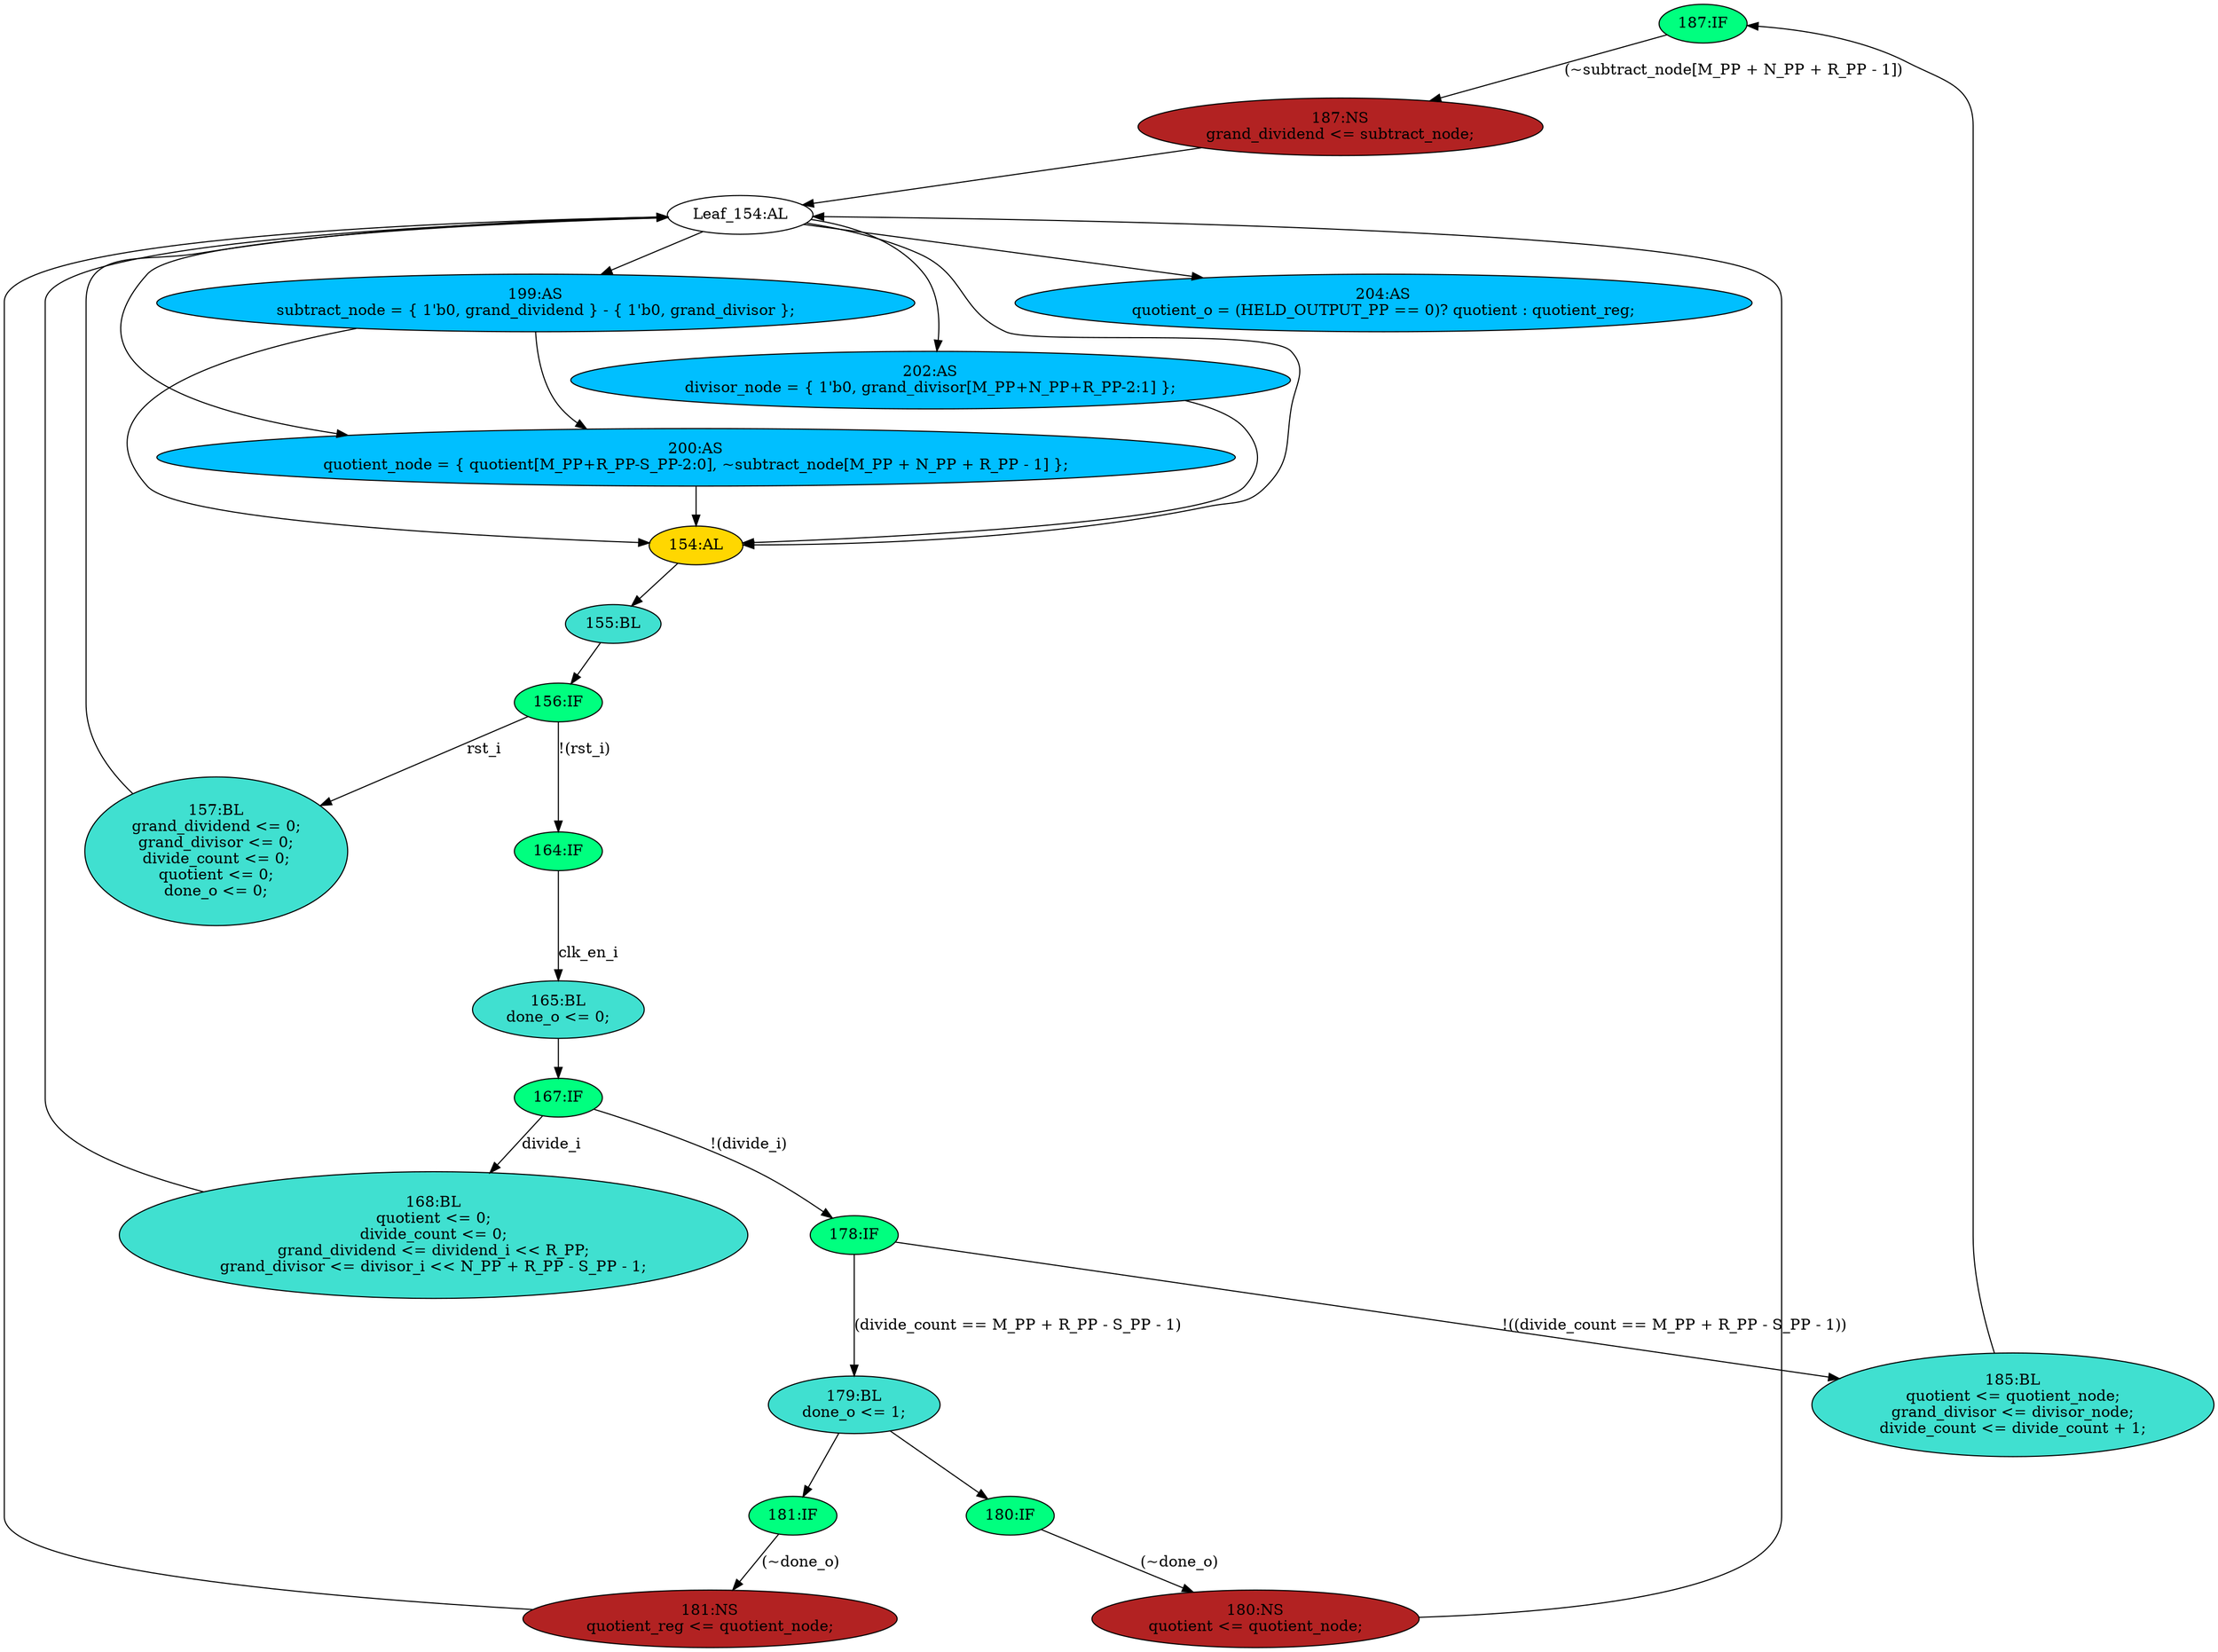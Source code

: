 strict digraph "compose( ,  )" {
	node [label="\N"];
	"187:IF"	 [ast="<pyverilog.vparser.ast.IfStatement object at 0x7f05895e8b10>",
		fillcolor=springgreen,
		label="187:IF",
		statements="[]",
		style=filled,
		typ=IfStatement];
	"187:NS"	 [ast="<pyverilog.vparser.ast.NonblockingSubstitution object at 0x7f05895e8c50>",
		fillcolor=firebrick,
		label="187:NS
grand_dividend <= subtract_node;",
		statements="[<pyverilog.vparser.ast.NonblockingSubstitution object at 0x7f05895e8c50>]",
		style=filled,
		typ=NonblockingSubstitution];
	"187:IF" -> "187:NS"	 [cond="['subtract_node', 'M_PP', 'N_PP', 'R_PP']",
		label="(~subtract_node[M_PP + N_PP + R_PP - 1])",
		lineno=187];
	"180:NS"	 [ast="<pyverilog.vparser.ast.NonblockingSubstitution object at 0x7f05895e8350>",
		fillcolor=firebrick,
		label="180:NS
quotient <= quotient_node;",
		statements="[<pyverilog.vparser.ast.NonblockingSubstitution object at 0x7f05895e8350>]",
		style=filled,
		typ=NonblockingSubstitution];
	"Leaf_154:AL"	 [def_var="['done_o', 'divide_count', 'quotient_reg', 'grand_divisor', 'grand_dividend', 'quotient']",
		label="Leaf_154:AL"];
	"180:NS" -> "Leaf_154:AL"	 [cond="[]",
		lineno=None];
	"178:IF"	 [ast="<pyverilog.vparser.ast.IfStatement object at 0x7f05895e8710>",
		fillcolor=springgreen,
		label="178:IF",
		statements="[]",
		style=filled,
		typ=IfStatement];
	"185:BL"	 [ast="<pyverilog.vparser.ast.Block object at 0x7f05895e8ed0>",
		fillcolor=turquoise,
		label="185:BL
quotient <= quotient_node;
grand_divisor <= divisor_node;
divide_count <= divide_count + 1;",
		statements="[<pyverilog.vparser.ast.NonblockingSubstitution object at 0x7f05895e8d50>, <pyverilog.vparser.ast.NonblockingSubstitution object \
at 0x7f05895e8f10>, <pyverilog.vparser.ast.NonblockingSubstitution object at 0x7f05895ec190>]",
		style=filled,
		typ=Block];
	"178:IF" -> "185:BL"	 [cond="['divide_count', 'M_PP', 'R_PP', 'S_PP']",
		label="!((divide_count == M_PP + R_PP - S_PP - 1))",
		lineno=178];
	"179:BL"	 [ast="<pyverilog.vparser.ast.Block object at 0x7f05895e80d0>",
		fillcolor=turquoise,
		label="179:BL
done_o <= 1;",
		statements="[<pyverilog.vparser.ast.NonblockingSubstitution object at 0x7f05895e8690>]",
		style=filled,
		typ=Block];
	"178:IF" -> "179:BL"	 [cond="['divide_count', 'M_PP', 'R_PP', 'S_PP']",
		label="(divide_count == M_PP + R_PP - S_PP - 1)",
		lineno=178];
	"164:IF"	 [ast="<pyverilog.vparser.ast.IfStatement object at 0x7f05895e5190>",
		fillcolor=springgreen,
		label="164:IF",
		statements="[]",
		style=filled,
		typ=IfStatement];
	"165:BL"	 [ast="<pyverilog.vparser.ast.Block object at 0x7f05895e5350>",
		fillcolor=turquoise,
		label="165:BL
done_o <= 0;",
		statements="[<pyverilog.vparser.ast.NonblockingSubstitution object at 0x7f05895e52d0>]",
		style=filled,
		typ=Block];
	"164:IF" -> "165:BL"	 [cond="['clk_en_i']",
		label=clk_en_i,
		lineno=164];
	"167:IF"	 [ast="<pyverilog.vparser.ast.IfStatement object at 0x7f05895e5bd0>",
		fillcolor=springgreen,
		label="167:IF",
		statements="[]",
		style=filled,
		typ=IfStatement];
	"167:IF" -> "178:IF"	 [cond="['divide_i']",
		label="!(divide_i)",
		lineno=167];
	"168:BL"	 [ast="<pyverilog.vparser.ast.Block object at 0x7f05895e58d0>",
		fillcolor=turquoise,
		label="168:BL
quotient <= 0;
divide_count <= 0;
grand_dividend <= dividend_i << R_PP;
grand_divisor <= divisor_i << N_PP + R_PP - S_PP \
- 1;",
		statements="[<pyverilog.vparser.ast.NonblockingSubstitution object at 0x7f05895e5550>, <pyverilog.vparser.ast.NonblockingSubstitution object \
at 0x7f05895e5710>, <pyverilog.vparser.ast.NonblockingSubstitution object at 0x7f05895e5910>, <pyverilog.vparser.ast.NonblockingSubstitution \
object at 0x7f05895e5cd0>]",
		style=filled,
		typ=Block];
	"167:IF" -> "168:BL"	 [cond="['divide_i']",
		label=divide_i,
		lineno=167];
	"154:AL"	 [ast="<pyverilog.vparser.ast.Always object at 0x7f0589210810>",
		clk_sens=True,
		fillcolor=gold,
		label="154:AL",
		sens="['clk_i']",
		statements="[]",
		style=filled,
		typ=Always,
		use_var="['divide_i', 'done_o', 'divisor_node', 'rst_i', 'dividend_i', 'divisor_i', 'clk_en_i', 'divide_count', 'S_PP', 'quotient_node', '\
R_PP', 'subtract_node', 'N_PP', 'M_PP']"];
	"155:BL"	 [ast="<pyverilog.vparser.ast.Block object at 0x7f0589210890>",
		fillcolor=turquoise,
		label="155:BL",
		statements="[]",
		style=filled,
		typ=Block];
	"154:AL" -> "155:BL"	 [cond="[]",
		lineno=None];
	"181:IF"	 [ast="<pyverilog.vparser.ast.IfStatement object at 0x7f05895e8490>",
		fillcolor=springgreen,
		label="181:IF",
		statements="[]",
		style=filled,
		typ=IfStatement];
	"181:NS"	 [ast="<pyverilog.vparser.ast.NonblockingSubstitution object at 0x7f05895e85d0>",
		fillcolor=firebrick,
		label="181:NS
quotient_reg <= quotient_node;",
		statements="[<pyverilog.vparser.ast.NonblockingSubstitution object at 0x7f05895e85d0>]",
		style=filled,
		typ=NonblockingSubstitution];
	"181:IF" -> "181:NS"	 [cond="['done_o']",
		label="(~done_o)",
		lineno=181];
	"157:BL"	 [ast="<pyverilog.vparser.ast.Block object at 0x7f0589210e50>",
		fillcolor=turquoise,
		label="157:BL
grand_dividend <= 0;
grand_divisor <= 0;
divide_count <= 0;
quotient <= 0;
done_o <= 0;",
		statements="[<pyverilog.vparser.ast.NonblockingSubstitution object at 0x7f0589210a50>, <pyverilog.vparser.ast.NonblockingSubstitution object \
at 0x7f0589210bd0>, <pyverilog.vparser.ast.NonblockingSubstitution object at 0x7f0589210d50>, <pyverilog.vparser.ast.NonblockingSubstitution \
object at 0x7f0589210e90>, <pyverilog.vparser.ast.NonblockingSubstitution object at 0x7f0589210fd0>]",
		style=filled,
		typ=Block];
	"157:BL" -> "Leaf_154:AL"	 [cond="[]",
		lineno=None];
	"199:AS"	 [ast="<pyverilog.vparser.ast.Assign object at 0x7f05895ec290>",
		def_var="['subtract_node']",
		fillcolor=deepskyblue,
		label="199:AS
subtract_node = { 1'b0, grand_dividend } - { 1'b0, grand_divisor };",
		statements="[]",
		style=filled,
		typ=Assign,
		use_var="['grand_dividend', 'grand_divisor']"];
	"199:AS" -> "154:AL";
	"200:AS"	 [ast="<pyverilog.vparser.ast.Assign object at 0x7f05895ec9d0>",
		def_var="['quotient_node']",
		fillcolor=deepskyblue,
		label="200:AS
quotient_node = { quotient[M_PP+R_PP-S_PP-2:0], ~subtract_node[M_PP + N_PP + R_PP - 1] };",
		statements="[]",
		style=filled,
		typ=Assign,
		use_var="['quotient', 'subtract_node', 'N_PP', 'R_PP']"];
	"199:AS" -> "200:AS";
	"200:AS" -> "154:AL";
	"156:IF"	 [ast="<pyverilog.vparser.ast.IfStatement object at 0x7f0589210f90>",
		fillcolor=springgreen,
		label="156:IF",
		statements="[]",
		style=filled,
		typ=IfStatement];
	"156:IF" -> "164:IF"	 [cond="['rst_i']",
		label="!(rst_i)",
		lineno=156];
	"156:IF" -> "157:BL"	 [cond="['rst_i']",
		label=rst_i,
		lineno=156];
	"Leaf_154:AL" -> "154:AL";
	"Leaf_154:AL" -> "199:AS";
	"Leaf_154:AL" -> "200:AS";
	"202:AS"	 [ast="<pyverilog.vparser.ast.Assign object at 0x7f05895eccd0>",
		def_var="['divisor_node']",
		fillcolor=deepskyblue,
		label="202:AS
divisor_node = { 1'b0, grand_divisor[M_PP+N_PP+R_PP-2:1] };",
		statements="[]",
		style=filled,
		typ=Assign,
		use_var="['grand_divisor', 'N_PP']"];
	"Leaf_154:AL" -> "202:AS";
	"204:AS"	 [ast="<pyverilog.vparser.ast.Assign object at 0x7f058919b0d0>",
		def_var="['quotient_o']",
		fillcolor=deepskyblue,
		label="204:AS
quotient_o = (HELD_OUTPUT_PP == 0)? quotient : quotient_reg;",
		statements="[]",
		style=filled,
		typ=Assign,
		use_var="['quotient', 'quotient_reg']"];
	"Leaf_154:AL" -> "204:AS";
	"181:NS" -> "Leaf_154:AL"	 [cond="[]",
		lineno=None];
	"187:NS" -> "Leaf_154:AL"	 [cond="[]",
		lineno=None];
	"165:BL" -> "167:IF"	 [cond="[]",
		lineno=None];
	"202:AS" -> "154:AL";
	"180:IF"	 [ast="<pyverilog.vparser.ast.IfStatement object at 0x7f05895e8210>",
		fillcolor=springgreen,
		label="180:IF",
		statements="[]",
		style=filled,
		typ=IfStatement];
	"180:IF" -> "180:NS"	 [cond="['done_o']",
		label="(~done_o)",
		lineno=180];
	"185:BL" -> "187:IF"	 [cond="[]",
		lineno=None];
	"155:BL" -> "156:IF"	 [cond="[]",
		lineno=None];
	"179:BL" -> "181:IF"	 [cond="[]",
		lineno=None];
	"179:BL" -> "180:IF"	 [cond="[]",
		lineno=None];
	"168:BL" -> "Leaf_154:AL"	 [cond="[]",
		lineno=None];
}
